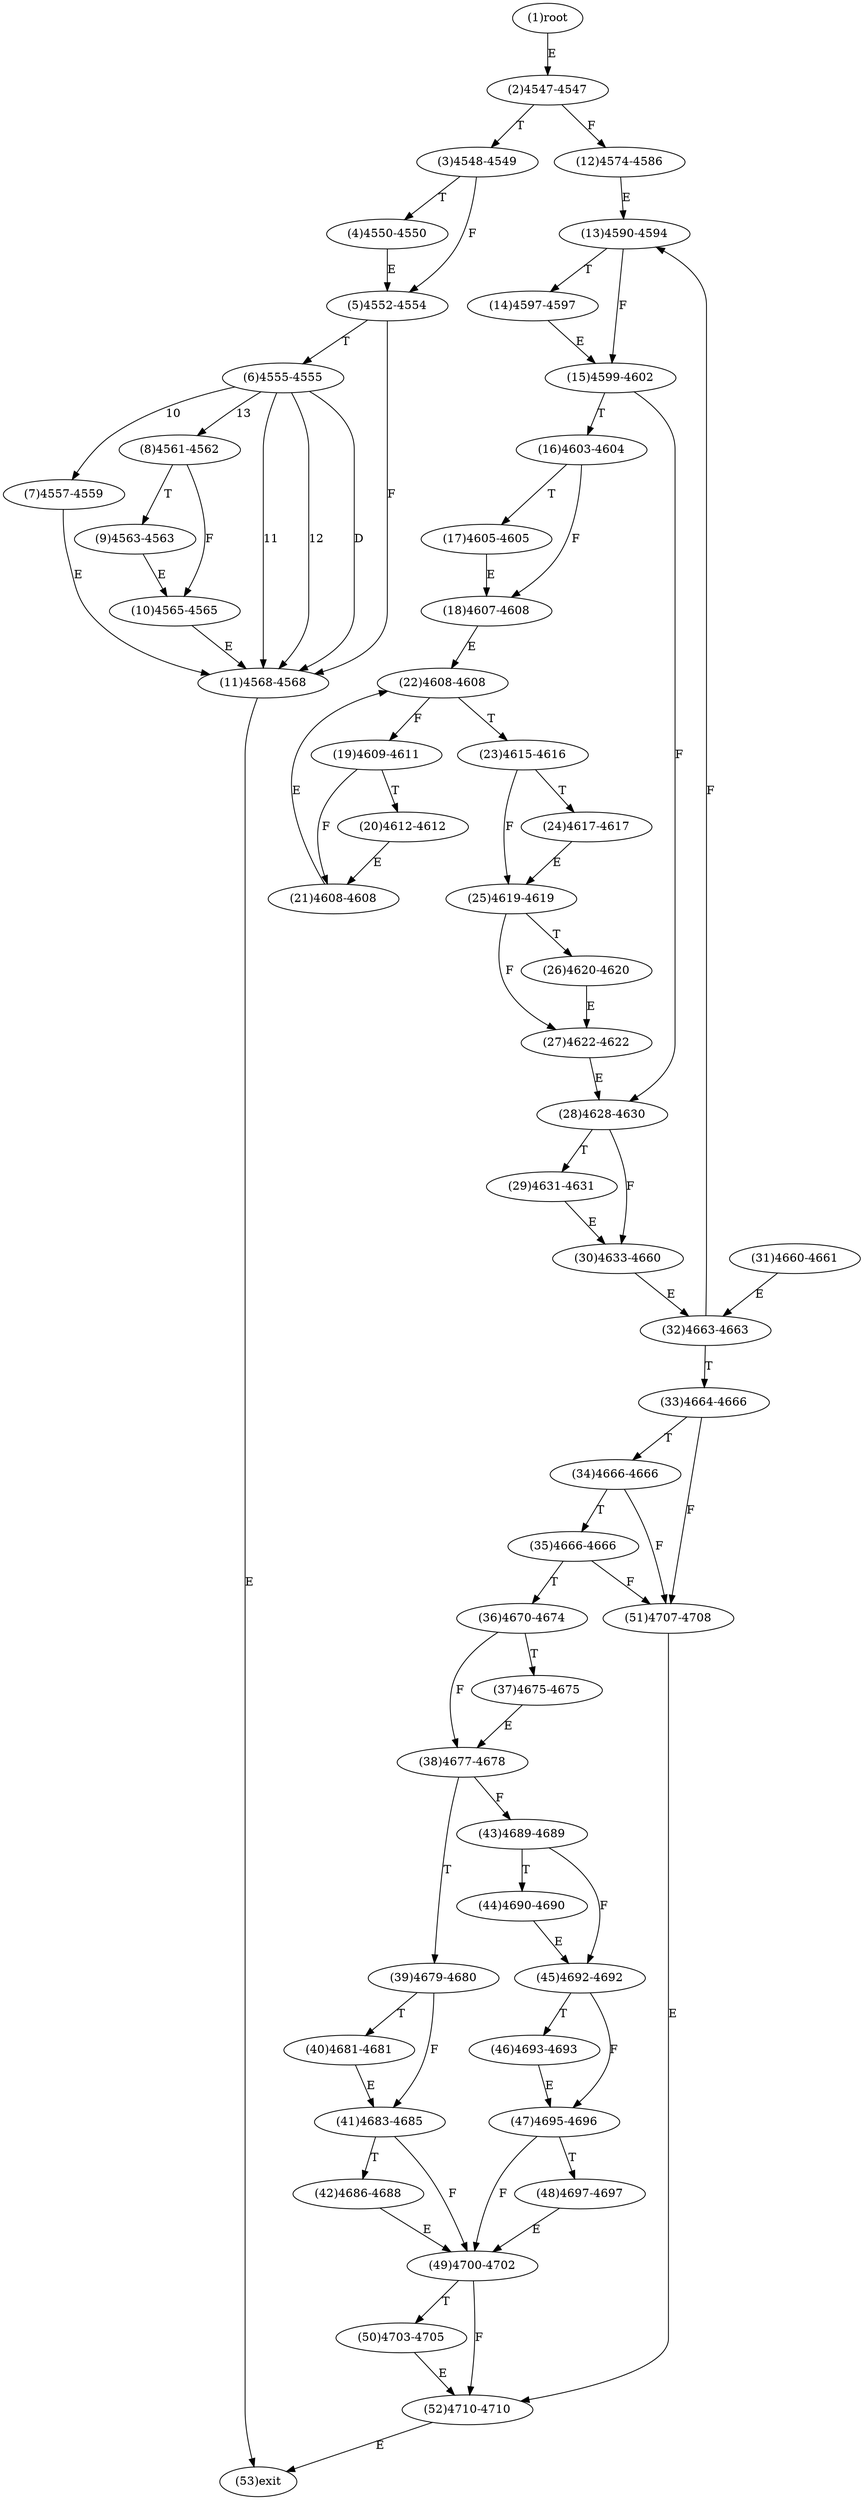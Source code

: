 digraph "" { 
1[ label="(1)root"];
2[ label="(2)4547-4547"];
3[ label="(3)4548-4549"];
4[ label="(4)4550-4550"];
5[ label="(5)4552-4554"];
6[ label="(6)4555-4555"];
7[ label="(7)4557-4559"];
8[ label="(8)4561-4562"];
9[ label="(9)4563-4563"];
10[ label="(10)4565-4565"];
11[ label="(11)4568-4568"];
12[ label="(12)4574-4586"];
13[ label="(13)4590-4594"];
14[ label="(14)4597-4597"];
15[ label="(15)4599-4602"];
17[ label="(17)4605-4605"];
16[ label="(16)4603-4604"];
19[ label="(19)4609-4611"];
18[ label="(18)4607-4608"];
21[ label="(21)4608-4608"];
20[ label="(20)4612-4612"];
23[ label="(23)4615-4616"];
22[ label="(22)4608-4608"];
25[ label="(25)4619-4619"];
24[ label="(24)4617-4617"];
27[ label="(27)4622-4622"];
26[ label="(26)4620-4620"];
29[ label="(29)4631-4631"];
28[ label="(28)4628-4630"];
31[ label="(31)4660-4661"];
30[ label="(30)4633-4660"];
34[ label="(34)4666-4666"];
35[ label="(35)4666-4666"];
32[ label="(32)4663-4663"];
33[ label="(33)4664-4666"];
38[ label="(38)4677-4678"];
39[ label="(39)4679-4680"];
36[ label="(36)4670-4674"];
37[ label="(37)4675-4675"];
42[ label="(42)4686-4688"];
43[ label="(43)4689-4689"];
40[ label="(40)4681-4681"];
41[ label="(41)4683-4685"];
46[ label="(46)4693-4693"];
47[ label="(47)4695-4696"];
44[ label="(44)4690-4690"];
45[ label="(45)4692-4692"];
51[ label="(51)4707-4708"];
50[ label="(50)4703-4705"];
49[ label="(49)4700-4702"];
48[ label="(48)4697-4697"];
53[ label="(53)exit"];
52[ label="(52)4710-4710"];
1->2[ label="E"];
2->12[ label="F"];
2->3[ label="T"];
3->5[ label="F"];
3->4[ label="T"];
4->5[ label="E"];
5->11[ label="F"];
5->6[ label="T"];
6->7[ label="10"];
6->11[ label="11"];
6->11[ label="12"];
6->8[ label="13"];
6->11[ label="D"];
7->11[ label="E"];
8->10[ label="F"];
8->9[ label="T"];
9->10[ label="E"];
10->11[ label="E"];
11->53[ label="E"];
12->13[ label="E"];
13->15[ label="F"];
13->14[ label="T"];
14->15[ label="E"];
15->28[ label="F"];
15->16[ label="T"];
16->18[ label="F"];
16->17[ label="T"];
17->18[ label="E"];
18->22[ label="E"];
19->21[ label="F"];
19->20[ label="T"];
20->21[ label="E"];
21->22[ label="E"];
22->19[ label="F"];
22->23[ label="T"];
23->25[ label="F"];
23->24[ label="T"];
24->25[ label="E"];
25->27[ label="F"];
25->26[ label="T"];
26->27[ label="E"];
27->28[ label="E"];
28->30[ label="F"];
28->29[ label="T"];
29->30[ label="E"];
30->32[ label="E"];
31->32[ label="E"];
32->13[ label="F"];
32->33[ label="T"];
33->51[ label="F"];
33->34[ label="T"];
34->51[ label="F"];
34->35[ label="T"];
35->51[ label="F"];
35->36[ label="T"];
36->38[ label="F"];
36->37[ label="T"];
37->38[ label="E"];
38->43[ label="F"];
38->39[ label="T"];
39->41[ label="F"];
39->40[ label="T"];
40->41[ label="E"];
41->49[ label="F"];
41->42[ label="T"];
42->49[ label="E"];
43->45[ label="F"];
43->44[ label="T"];
44->45[ label="E"];
45->47[ label="F"];
45->46[ label="T"];
46->47[ label="E"];
47->49[ label="F"];
47->48[ label="T"];
48->49[ label="E"];
49->52[ label="F"];
49->50[ label="T"];
50->52[ label="E"];
51->52[ label="E"];
52->53[ label="E"];
}